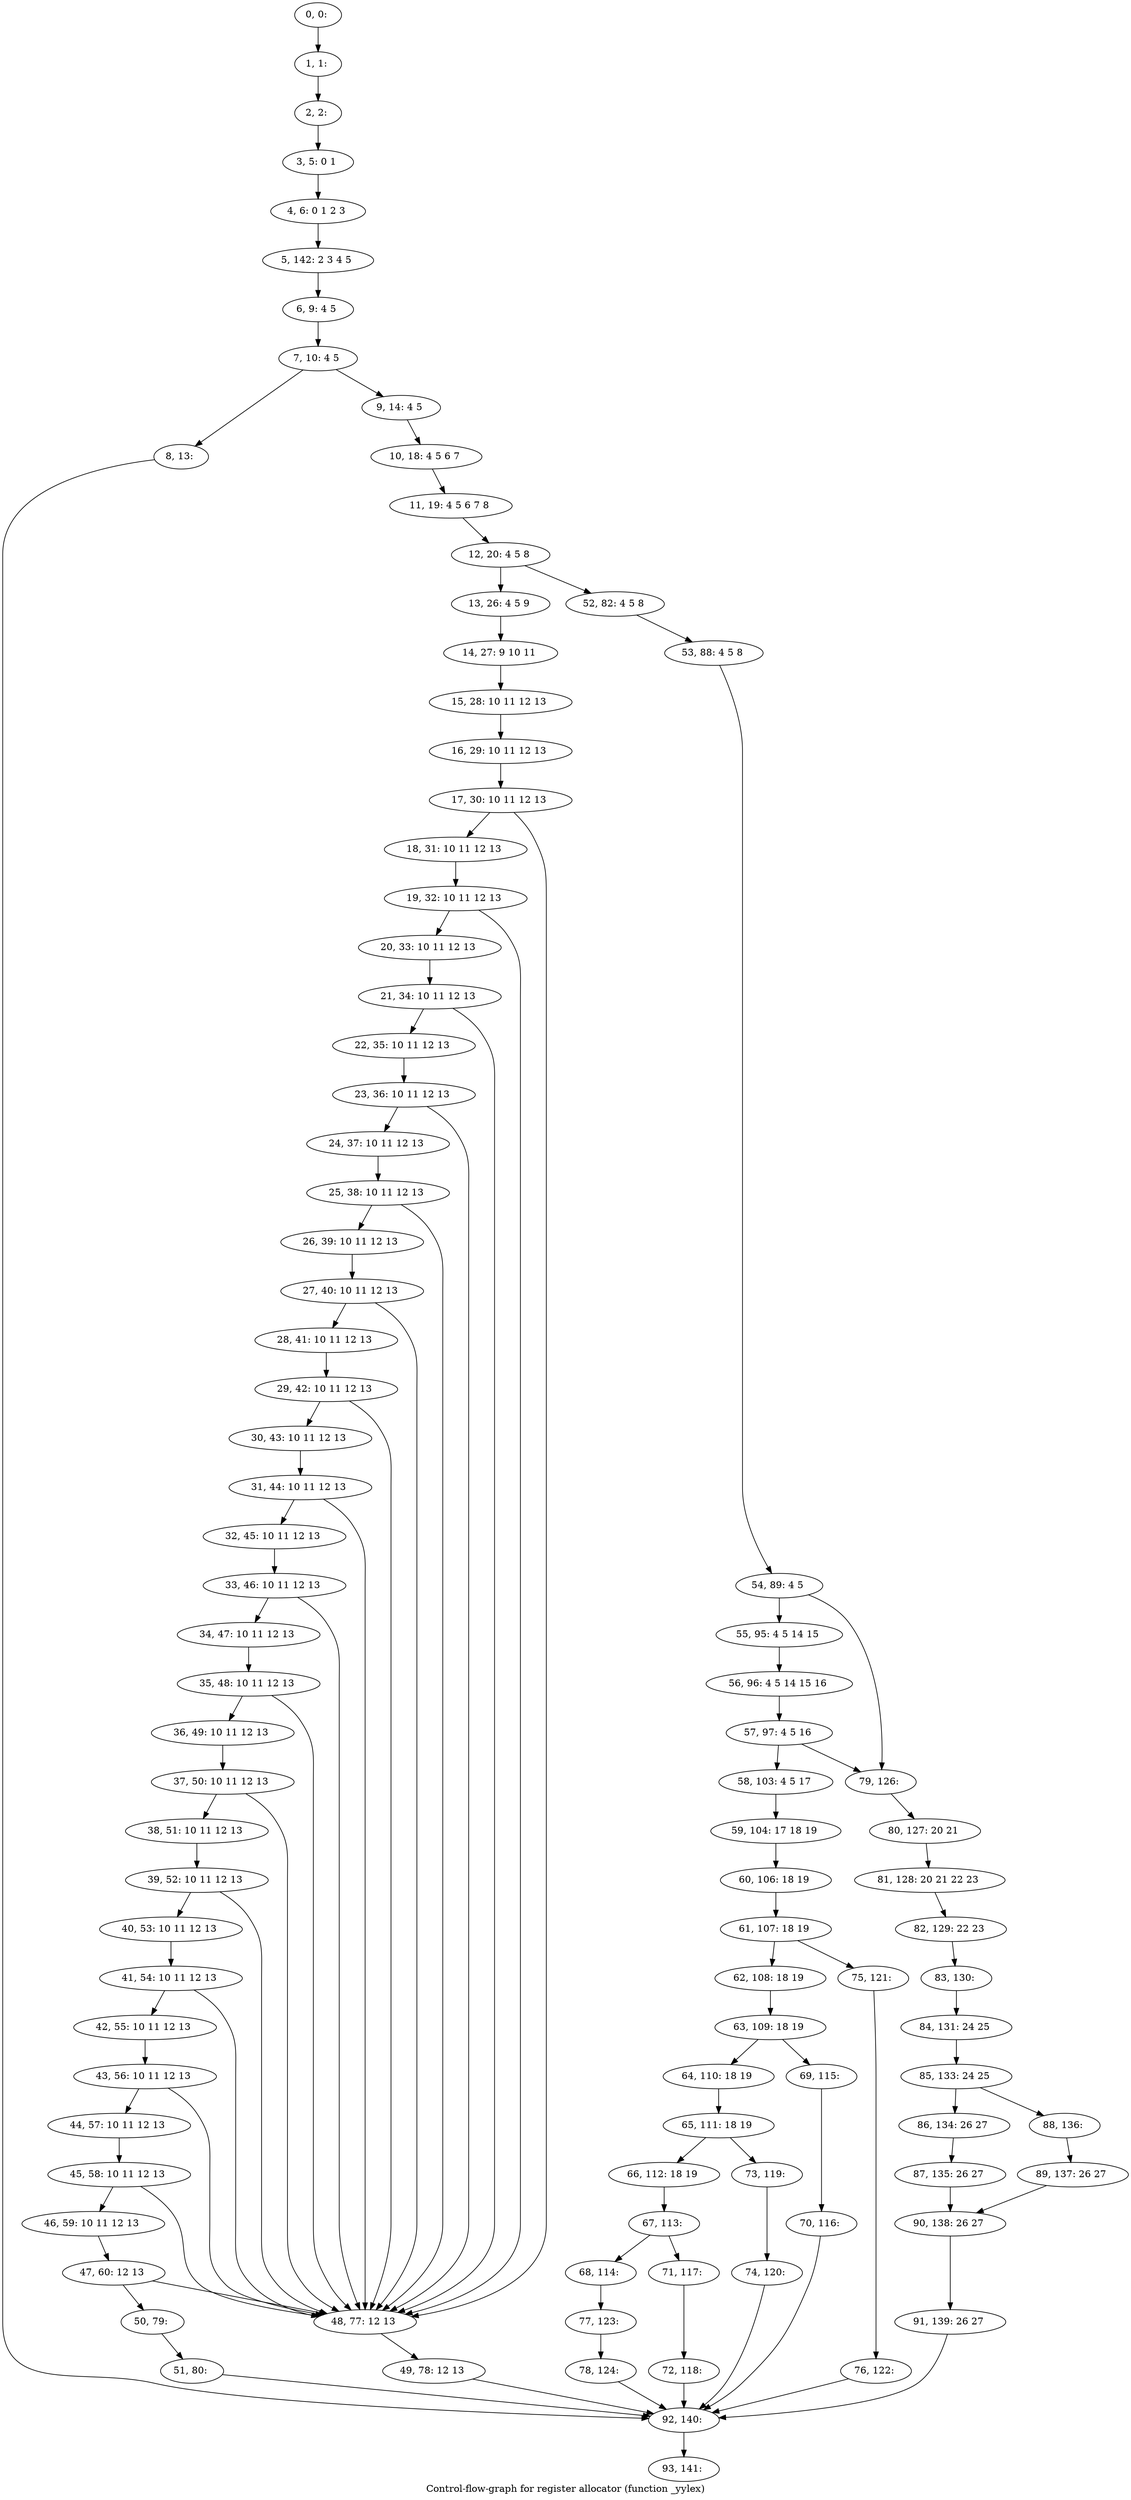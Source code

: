 digraph G {
graph [label="Control-flow-graph for register allocator (function _yylex)"]
0[label="0, 0: "];
1[label="1, 1: "];
2[label="2, 2: "];
3[label="3, 5: 0 1 "];
4[label="4, 6: 0 1 2 3 "];
5[label="5, 142: 2 3 4 5 "];
6[label="6, 9: 4 5 "];
7[label="7, 10: 4 5 "];
8[label="8, 13: "];
9[label="9, 14: 4 5 "];
10[label="10, 18: 4 5 6 7 "];
11[label="11, 19: 4 5 6 7 8 "];
12[label="12, 20: 4 5 8 "];
13[label="13, 26: 4 5 9 "];
14[label="14, 27: 9 10 11 "];
15[label="15, 28: 10 11 12 13 "];
16[label="16, 29: 10 11 12 13 "];
17[label="17, 30: 10 11 12 13 "];
18[label="18, 31: 10 11 12 13 "];
19[label="19, 32: 10 11 12 13 "];
20[label="20, 33: 10 11 12 13 "];
21[label="21, 34: 10 11 12 13 "];
22[label="22, 35: 10 11 12 13 "];
23[label="23, 36: 10 11 12 13 "];
24[label="24, 37: 10 11 12 13 "];
25[label="25, 38: 10 11 12 13 "];
26[label="26, 39: 10 11 12 13 "];
27[label="27, 40: 10 11 12 13 "];
28[label="28, 41: 10 11 12 13 "];
29[label="29, 42: 10 11 12 13 "];
30[label="30, 43: 10 11 12 13 "];
31[label="31, 44: 10 11 12 13 "];
32[label="32, 45: 10 11 12 13 "];
33[label="33, 46: 10 11 12 13 "];
34[label="34, 47: 10 11 12 13 "];
35[label="35, 48: 10 11 12 13 "];
36[label="36, 49: 10 11 12 13 "];
37[label="37, 50: 10 11 12 13 "];
38[label="38, 51: 10 11 12 13 "];
39[label="39, 52: 10 11 12 13 "];
40[label="40, 53: 10 11 12 13 "];
41[label="41, 54: 10 11 12 13 "];
42[label="42, 55: 10 11 12 13 "];
43[label="43, 56: 10 11 12 13 "];
44[label="44, 57: 10 11 12 13 "];
45[label="45, 58: 10 11 12 13 "];
46[label="46, 59: 10 11 12 13 "];
47[label="47, 60: 12 13 "];
48[label="48, 77: 12 13 "];
49[label="49, 78: 12 13 "];
50[label="50, 79: "];
51[label="51, 80: "];
52[label="52, 82: 4 5 8 "];
53[label="53, 88: 4 5 8 "];
54[label="54, 89: 4 5 "];
55[label="55, 95: 4 5 14 15 "];
56[label="56, 96: 4 5 14 15 16 "];
57[label="57, 97: 4 5 16 "];
58[label="58, 103: 4 5 17 "];
59[label="59, 104: 17 18 19 "];
60[label="60, 106: 18 19 "];
61[label="61, 107: 18 19 "];
62[label="62, 108: 18 19 "];
63[label="63, 109: 18 19 "];
64[label="64, 110: 18 19 "];
65[label="65, 111: 18 19 "];
66[label="66, 112: 18 19 "];
67[label="67, 113: "];
68[label="68, 114: "];
69[label="69, 115: "];
70[label="70, 116: "];
71[label="71, 117: "];
72[label="72, 118: "];
73[label="73, 119: "];
74[label="74, 120: "];
75[label="75, 121: "];
76[label="76, 122: "];
77[label="77, 123: "];
78[label="78, 124: "];
79[label="79, 126: "];
80[label="80, 127: 20 21 "];
81[label="81, 128: 20 21 22 23 "];
82[label="82, 129: 22 23 "];
83[label="83, 130: "];
84[label="84, 131: 24 25 "];
85[label="85, 133: 24 25 "];
86[label="86, 134: 26 27 "];
87[label="87, 135: 26 27 "];
88[label="88, 136: "];
89[label="89, 137: 26 27 "];
90[label="90, 138: 26 27 "];
91[label="91, 139: 26 27 "];
92[label="92, 140: "];
93[label="93, 141: "];
0->1 ;
1->2 ;
2->3 ;
3->4 ;
4->5 ;
5->6 ;
6->7 ;
7->8 ;
7->9 ;
8->92 ;
9->10 ;
10->11 ;
11->12 ;
12->13 ;
12->52 ;
13->14 ;
14->15 ;
15->16 ;
16->17 ;
17->18 ;
17->48 ;
18->19 ;
19->20 ;
19->48 ;
20->21 ;
21->22 ;
21->48 ;
22->23 ;
23->24 ;
23->48 ;
24->25 ;
25->26 ;
25->48 ;
26->27 ;
27->28 ;
27->48 ;
28->29 ;
29->30 ;
29->48 ;
30->31 ;
31->32 ;
31->48 ;
32->33 ;
33->34 ;
33->48 ;
34->35 ;
35->36 ;
35->48 ;
36->37 ;
37->38 ;
37->48 ;
38->39 ;
39->40 ;
39->48 ;
40->41 ;
41->42 ;
41->48 ;
42->43 ;
43->44 ;
43->48 ;
44->45 ;
45->46 ;
45->48 ;
46->47 ;
47->48 ;
47->50 ;
48->49 ;
49->92 ;
50->51 ;
51->92 ;
52->53 ;
53->54 ;
54->55 ;
54->79 ;
55->56 ;
56->57 ;
57->58 ;
57->79 ;
58->59 ;
59->60 ;
60->61 ;
61->62 ;
61->75 ;
62->63 ;
63->64 ;
63->69 ;
64->65 ;
65->66 ;
65->73 ;
66->67 ;
67->68 ;
67->71 ;
68->77 ;
69->70 ;
70->92 ;
71->72 ;
72->92 ;
73->74 ;
74->92 ;
75->76 ;
76->92 ;
77->78 ;
78->92 ;
79->80 ;
80->81 ;
81->82 ;
82->83 ;
83->84 ;
84->85 ;
85->86 ;
85->88 ;
86->87 ;
87->90 ;
88->89 ;
89->90 ;
90->91 ;
91->92 ;
92->93 ;
}
